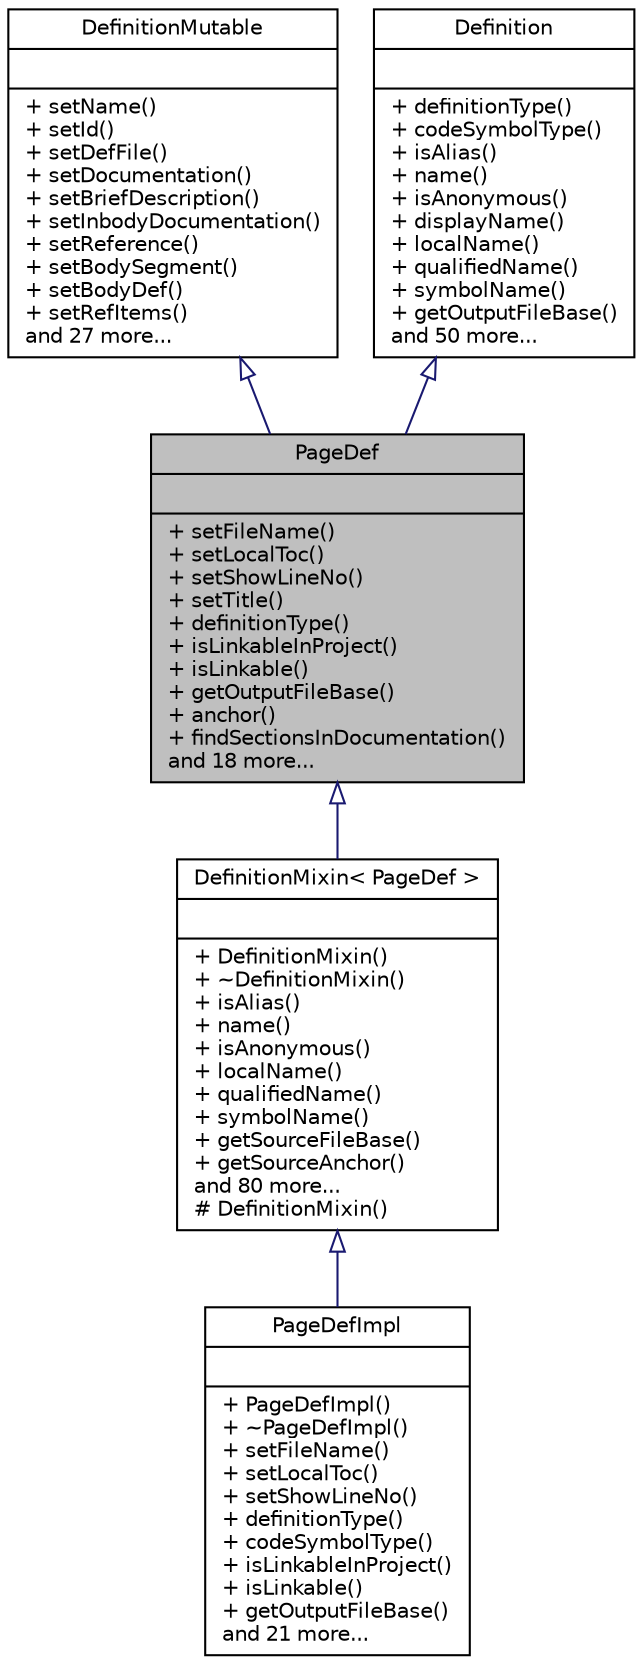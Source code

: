 digraph "PageDef"
{
 // LATEX_PDF_SIZE
  edge [fontname="Helvetica",fontsize="10",labelfontname="Helvetica",labelfontsize="10"];
  node [fontname="Helvetica",fontsize="10",shape=record];
  Node1 [label="{PageDef\n||+ setFileName()\l+ setLocalToc()\l+ setShowLineNo()\l+ setTitle()\l+ definitionType()\l+ isLinkableInProject()\l+ isLinkable()\l+ getOutputFileBase()\l+ anchor()\l+ findSectionsInDocumentation()\land 18 more...\l}",height=0.2,width=0.4,color="black", fillcolor="grey75", style="filled", fontcolor="black",tooltip="A model of a page symbol."];
  Node2 -> Node1 [dir="back",color="midnightblue",fontsize="10",style="solid",arrowtail="onormal"];
  Node2 [label="{DefinitionMutable\n||+ setName()\l+ setId()\l+ setDefFile()\l+ setDocumentation()\l+ setBriefDescription()\l+ setInbodyDocumentation()\l+ setReference()\l+ setBodySegment()\l+ setBodyDef()\l+ setRefItems()\land 27 more...\l}",height=0.2,width=0.4,color="black", fillcolor="white", style="filled",URL="$classDefinitionMutable.html",tooltip=" "];
  Node3 -> Node1 [dir="back",color="midnightblue",fontsize="10",style="solid",arrowtail="onormal"];
  Node3 [label="{Definition\n||+ definitionType()\l+ codeSymbolType()\l+ isAlias()\l+ name()\l+ isAnonymous()\l+ displayName()\l+ localName()\l+ qualifiedName()\l+ symbolName()\l+ getOutputFileBase()\land 50 more...\l}",height=0.2,width=0.4,color="black", fillcolor="white", style="filled",URL="$classDefinition.html",tooltip=" "];
  Node1 -> Node4 [dir="back",color="midnightblue",fontsize="10",style="solid",arrowtail="onormal"];
  Node4 [label="{DefinitionMixin\< PageDef \>\n||+ DefinitionMixin()\l+ ~DefinitionMixin()\l+ isAlias()\l+ name()\l+ isAnonymous()\l+ localName()\l+ qualifiedName()\l+ symbolName()\l+ getSourceFileBase()\l+ getSourceAnchor()\land 80 more...\l# DefinitionMixin()\l}",height=0.2,width=0.4,color="black", fillcolor="white", style="filled",URL="$classDefinitionMixin.html",tooltip=" "];
  Node4 -> Node5 [dir="back",color="midnightblue",fontsize="10",style="solid",arrowtail="onormal"];
  Node5 [label="{PageDefImpl\n||+ PageDefImpl()\l+ ~PageDefImpl()\l+ setFileName()\l+ setLocalToc()\l+ setShowLineNo()\l+ definitionType()\l+ codeSymbolType()\l+ isLinkableInProject()\l+ isLinkable()\l+ getOutputFileBase()\land 21 more...\l}",height=0.2,width=0.4,color="black", fillcolor="white", style="filled",URL="$classPageDefImpl.html",tooltip=" "];
}
